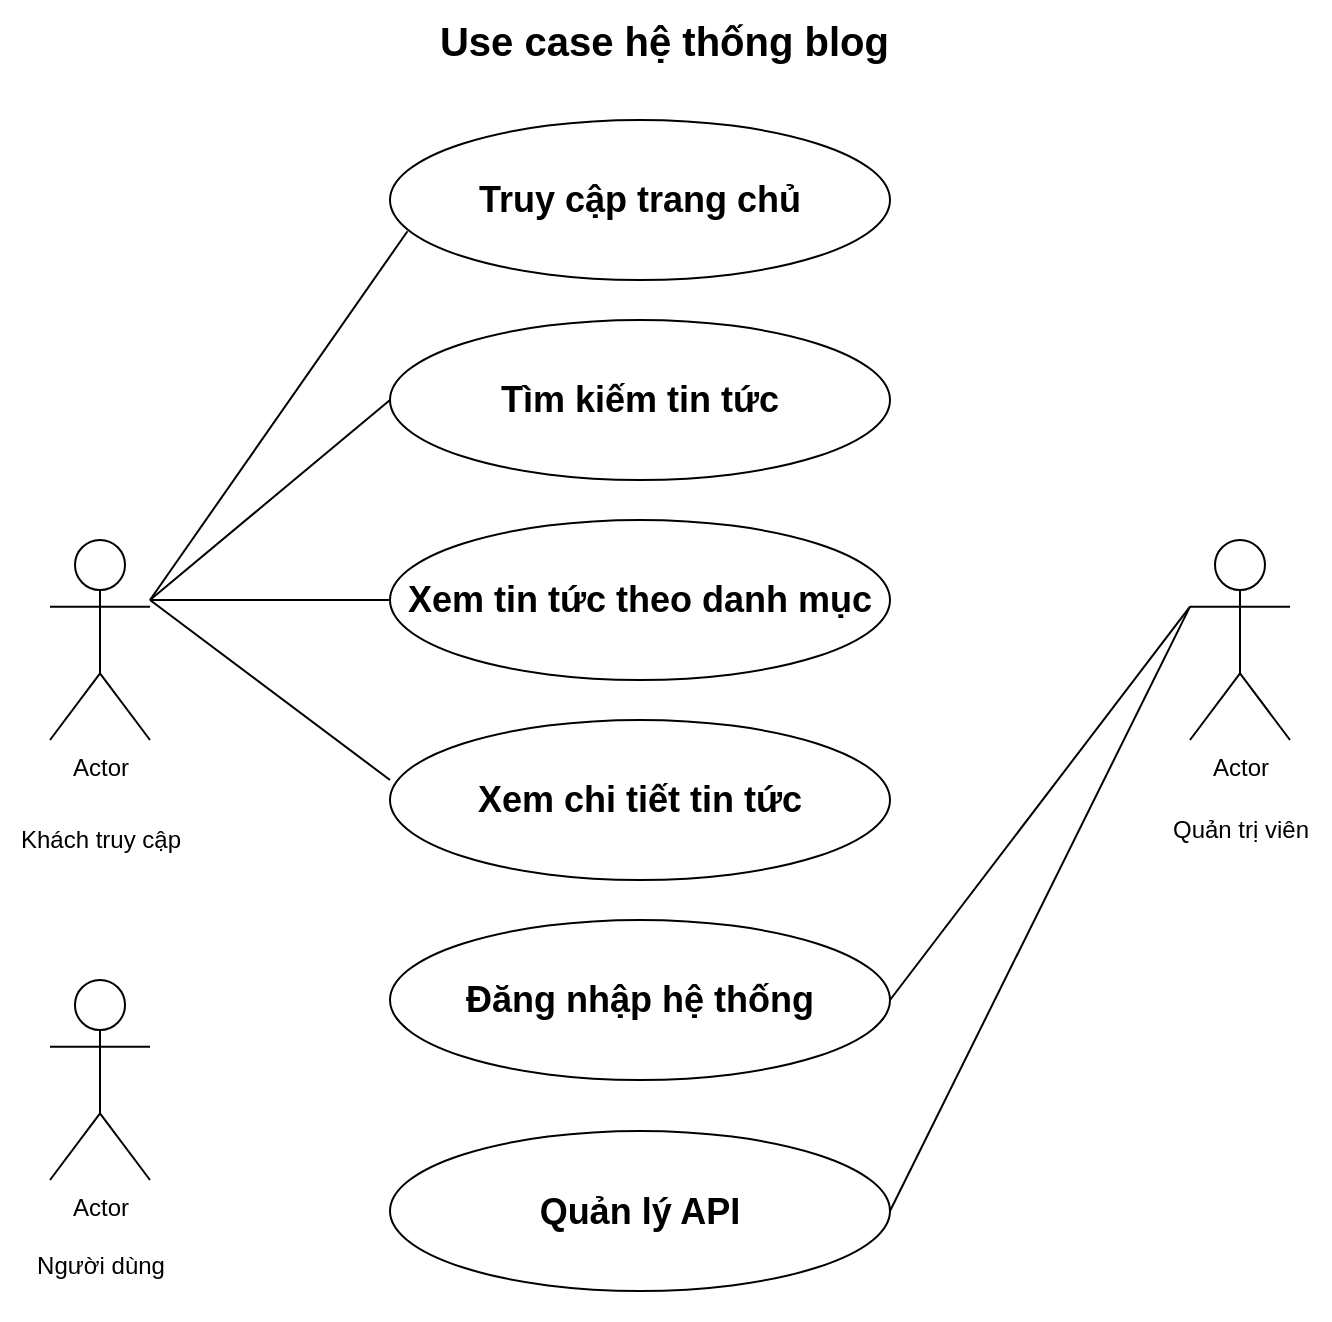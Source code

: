 <mxfile version="26.0.15">
  <diagram name="Trang-1" id="O34rYhK44o169_PtzAiv">
    <mxGraphModel dx="1042" dy="627" grid="1" gridSize="10" guides="1" tooltips="1" connect="1" arrows="1" fold="1" page="1" pageScale="1" pageWidth="827" pageHeight="1169" math="0" shadow="0">
      <root>
        <mxCell id="0" />
        <mxCell id="1" parent="0" />
        <mxCell id="ZU32IizSrnA32IaH0doB-1" value="Actor" style="shape=umlActor;verticalLabelPosition=bottom;verticalAlign=top;html=1;outlineConnect=0;" parent="1" vertex="1">
          <mxGeometry x="104" y="350" width="50" height="100" as="geometry" />
        </mxCell>
        <mxCell id="ZU32IizSrnA32IaH0doB-2" value="&lt;h2&gt;Truy cập trang chủ&lt;/h2&gt;" style="ellipse;whiteSpace=wrap;html=1;" parent="1" vertex="1">
          <mxGeometry x="274" y="140" width="250" height="80" as="geometry" />
        </mxCell>
        <mxCell id="ZU32IizSrnA32IaH0doB-3" value="&lt;h2&gt;Tìm kiếm tin tức&lt;/h2&gt;" style="ellipse;whiteSpace=wrap;html=1;" parent="1" vertex="1">
          <mxGeometry x="274" y="240" width="250" height="80" as="geometry" />
        </mxCell>
        <mxCell id="ZU32IizSrnA32IaH0doB-4" value="&lt;h2&gt;Xem tin tức theo danh mục&lt;/h2&gt;" style="ellipse;whiteSpace=wrap;html=1;" parent="1" vertex="1">
          <mxGeometry x="274" y="340" width="250" height="80" as="geometry" />
        </mxCell>
        <mxCell id="ZU32IizSrnA32IaH0doB-5" value="&lt;h2&gt;Xem chi tiết tin tức&lt;/h2&gt;" style="ellipse;whiteSpace=wrap;html=1;" parent="1" vertex="1">
          <mxGeometry x="274" y="440" width="250" height="80" as="geometry" />
        </mxCell>
        <mxCell id="ZU32IizSrnA32IaH0doB-7" value="&lt;h2&gt;Đăng nhập hệ thống&lt;/h2&gt;" style="ellipse;whiteSpace=wrap;html=1;" parent="1" vertex="1">
          <mxGeometry x="274" y="540" width="250" height="80" as="geometry" />
        </mxCell>
        <mxCell id="ZU32IizSrnA32IaH0doB-9" value="&lt;h2&gt;Quản lý API&lt;/h2&gt;" style="ellipse;whiteSpace=wrap;html=1;" parent="1" vertex="1">
          <mxGeometry x="274" y="645.5" width="250" height="80" as="geometry" />
        </mxCell>
        <mxCell id="rPg01ZpCgp__U0FlaiiM-2" value="&lt;div&gt;Khách truy cập&lt;/div&gt;" style="text;html=1;align=center;verticalAlign=middle;resizable=0;points=[];autosize=1;strokeColor=none;fillColor=none;" parent="1" vertex="1">
          <mxGeometry x="79" y="485" width="100" height="30" as="geometry" />
        </mxCell>
        <mxCell id="rPg01ZpCgp__U0FlaiiM-7" value="Actor" style="shape=umlActor;verticalLabelPosition=bottom;verticalAlign=top;html=1;outlineConnect=0;" parent="1" vertex="1">
          <mxGeometry x="674" y="350" width="50" height="100" as="geometry" />
        </mxCell>
        <mxCell id="rPg01ZpCgp__U0FlaiiM-8" value="&lt;div&gt;Quản trị viên&lt;/div&gt;" style="text;html=1;align=center;verticalAlign=middle;resizable=0;points=[];autosize=1;strokeColor=none;fillColor=none;" parent="1" vertex="1">
          <mxGeometry x="654" y="480" width="90" height="30" as="geometry" />
        </mxCell>
        <mxCell id="rPg01ZpCgp__U0FlaiiM-9" value="" style="endArrow=none;html=1;rounded=0;entryX=0.035;entryY=0.695;entryDx=0;entryDy=0;entryPerimeter=0;" parent="1" target="ZU32IizSrnA32IaH0doB-2" edge="1">
          <mxGeometry width="50" height="50" relative="1" as="geometry">
            <mxPoint x="154" y="380" as="sourcePoint" />
            <mxPoint x="204" y="330" as="targetPoint" />
          </mxGeometry>
        </mxCell>
        <mxCell id="rPg01ZpCgp__U0FlaiiM-10" value="" style="endArrow=none;html=1;rounded=0;entryX=0;entryY=0.5;entryDx=0;entryDy=0;" parent="1" target="ZU32IizSrnA32IaH0doB-3" edge="1">
          <mxGeometry width="50" height="50" relative="1" as="geometry">
            <mxPoint x="154" y="380" as="sourcePoint" />
            <mxPoint x="293" y="206" as="targetPoint" />
          </mxGeometry>
        </mxCell>
        <mxCell id="rPg01ZpCgp__U0FlaiiM-11" value="" style="endArrow=none;html=1;rounded=0;entryX=0;entryY=0.5;entryDx=0;entryDy=0;" parent="1" target="ZU32IizSrnA32IaH0doB-4" edge="1">
          <mxGeometry width="50" height="50" relative="1" as="geometry">
            <mxPoint x="154" y="380" as="sourcePoint" />
            <mxPoint x="284" y="290" as="targetPoint" />
          </mxGeometry>
        </mxCell>
        <mxCell id="rPg01ZpCgp__U0FlaiiM-12" value="" style="endArrow=none;html=1;rounded=0;entryX=0;entryY=0.375;entryDx=0;entryDy=0;entryPerimeter=0;" parent="1" target="ZU32IizSrnA32IaH0doB-5" edge="1">
          <mxGeometry width="50" height="50" relative="1" as="geometry">
            <mxPoint x="154" y="380" as="sourcePoint" />
            <mxPoint x="264" y="440" as="targetPoint" />
          </mxGeometry>
        </mxCell>
        <mxCell id="rPg01ZpCgp__U0FlaiiM-13" value="" style="endArrow=none;html=1;rounded=0;entryX=1;entryY=0.5;entryDx=0;entryDy=0;exitX=0;exitY=0.333;exitDx=0;exitDy=0;exitPerimeter=0;" parent="1" source="rPg01ZpCgp__U0FlaiiM-7" target="ZU32IizSrnA32IaH0doB-7" edge="1">
          <mxGeometry width="50" height="50" relative="1" as="geometry">
            <mxPoint x="584" y="435" as="sourcePoint" />
            <mxPoint x="704" y="525" as="targetPoint" />
          </mxGeometry>
        </mxCell>
        <mxCell id="rPg01ZpCgp__U0FlaiiM-14" value="" style="endArrow=none;html=1;rounded=0;entryX=1;entryY=0.5;entryDx=0;entryDy=0;exitX=0;exitY=0.333;exitDx=0;exitDy=0;exitPerimeter=0;" parent="1" source="rPg01ZpCgp__U0FlaiiM-7" target="ZU32IizSrnA32IaH0doB-9" edge="1">
          <mxGeometry width="50" height="50" relative="1" as="geometry">
            <mxPoint x="674" y="390" as="sourcePoint" />
            <mxPoint x="534" y="590" as="targetPoint" />
          </mxGeometry>
        </mxCell>
        <mxCell id="rPg01ZpCgp__U0FlaiiM-19" value="&lt;b&gt;Use case hệ thống blog&amp;nbsp;&lt;/b&gt;" style="text;html=1;align=center;verticalAlign=middle;whiteSpace=wrap;rounded=0;fontSize=20;" parent="1" vertex="1">
          <mxGeometry x="94" y="80" width="640" height="40" as="geometry" />
        </mxCell>
        <mxCell id="e1_3AWQBYJebTb_OyHbs-1" value="Actor" style="shape=umlActor;verticalLabelPosition=bottom;verticalAlign=top;html=1;outlineConnect=0;" vertex="1" parent="1">
          <mxGeometry x="104" y="570" width="50" height="100" as="geometry" />
        </mxCell>
        <mxCell id="e1_3AWQBYJebTb_OyHbs-2" value="Người dùng&lt;div&gt;&lt;br&gt;&lt;/div&gt;" style="text;html=1;align=center;verticalAlign=middle;resizable=0;points=[];autosize=1;strokeColor=none;fillColor=none;" vertex="1" parent="1">
          <mxGeometry x="84" y="700" width="90" height="40" as="geometry" />
        </mxCell>
      </root>
    </mxGraphModel>
  </diagram>
</mxfile>
